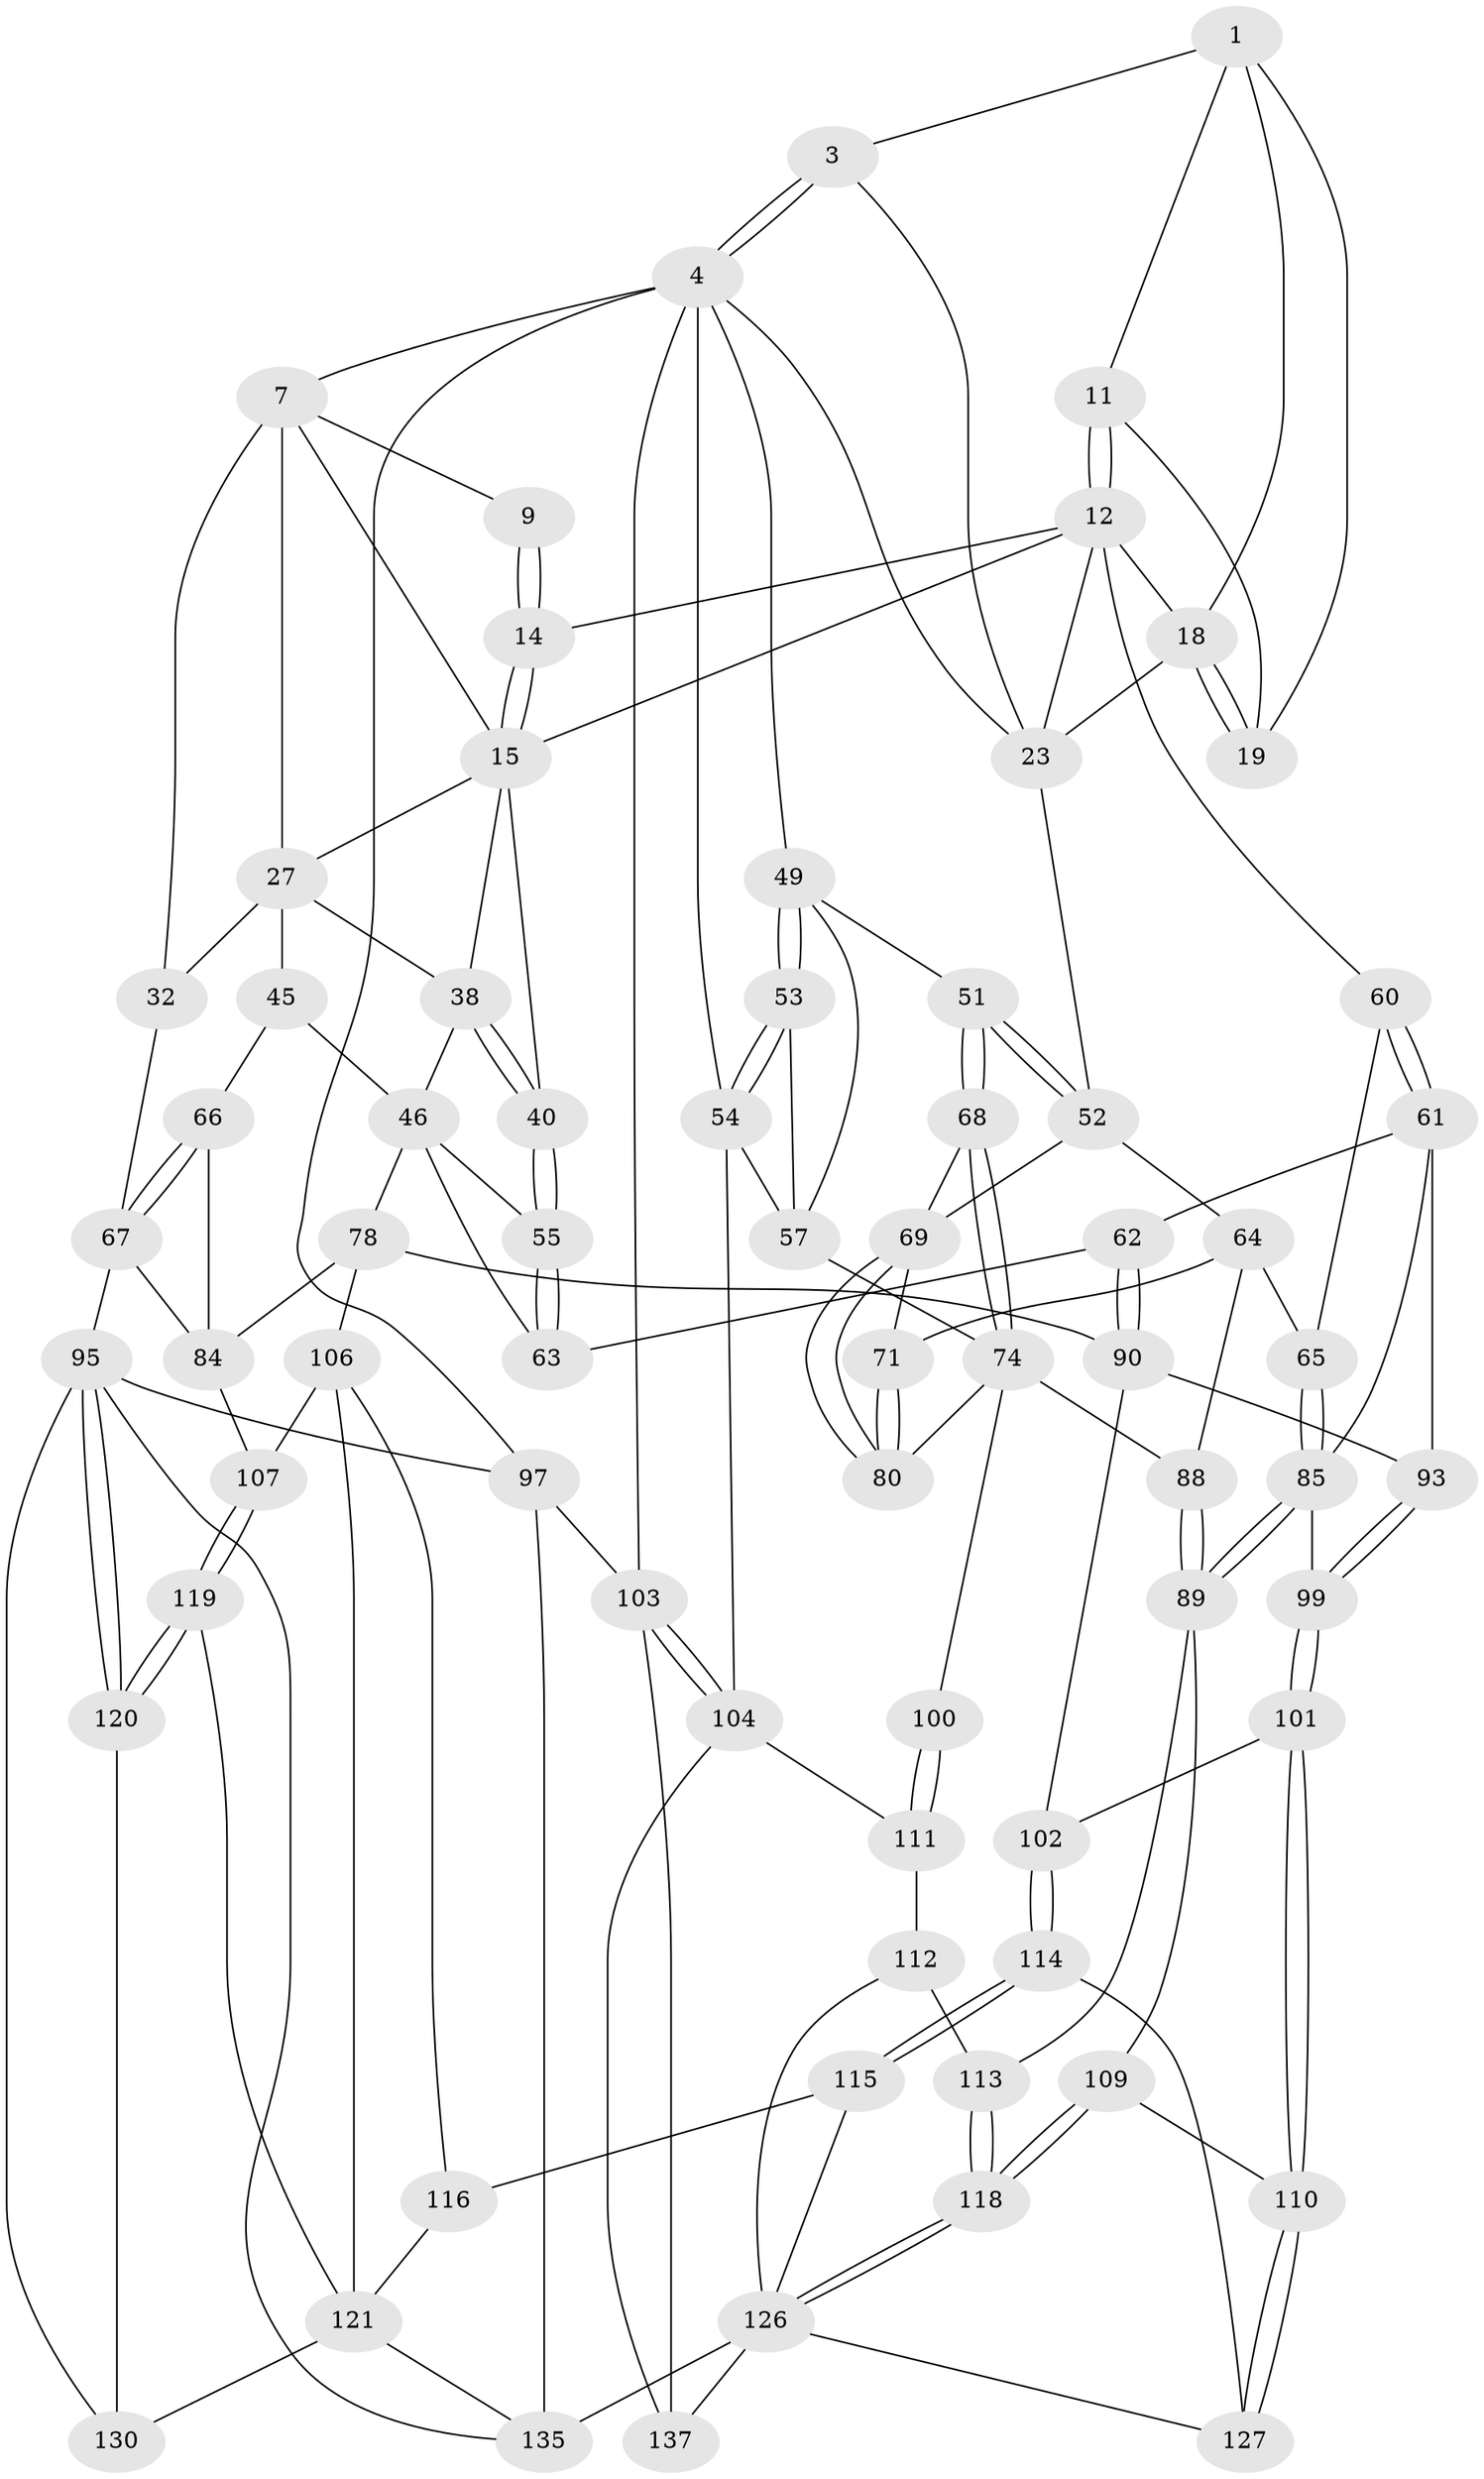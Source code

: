 // original degree distribution, {3: 0.013888888888888888, 4: 0.2361111111111111, 6: 0.2222222222222222, 5: 0.5277777777777778}
// Generated by graph-tools (version 1.1) at 2025/16/03/09/25 04:16:52]
// undirected, 72 vertices, 166 edges
graph export_dot {
graph [start="1"]
  node [color=gray90,style=filled];
  1 [pos="+0.6199120155066673+0",super="+2+10"];
  3 [pos="+1+0"];
  4 [pos="+1+0",super="+5+44"];
  7 [pos="+0.002891808215537275+0",super="+8+22"];
  9 [pos="+0.5748101522123807+0"];
  11 [pos="+0.6119673971857361+0.014442651687281226",super="+20"];
  12 [pos="+0.51548249240985+0.09838291633617417",super="+13"];
  14 [pos="+0.5063063970591486+0.0991172263925179"];
  15 [pos="+0.47318426095152694+0.11950987589236425",super="+16+37"];
  18 [pos="+0.6961110780741078+0.12157524416642869",super="+24"];
  19 [pos="+0.6893749456971283+0.11640249220818648"];
  23 [pos="+0.7771839560500349+0.14920916860631878",super="+41"];
  27 [pos="+0.2028401776150778+0.15851196881833518",super="+28"];
  32 [pos="+0+0.23412947941938442",super="+34"];
  38 [pos="+0.28841048609186476+0.23469544284334262",super="+39"];
  40 [pos="+0.38442138212247307+0.2853334017783603"];
  45 [pos="+0.06777527619235674+0.29386335679479086",super="+48"];
  46 [pos="+0.20826296396696112+0.375708194218047",super="+47+56"];
  49 [pos="+0.8880488671739953+0.23275351871734853",super="+50"];
  51 [pos="+0.8065831210818603+0.36447282815175"];
  52 [pos="+0.7530414582507661+0.3155044943650562",super="+58"];
  53 [pos="+1+0.299838247210108"];
  54 [pos="+1+0.28898523541143434",super="+75"];
  55 [pos="+0.3792652745304631+0.40936583762355755"];
  57 [pos="+0.9338608351166476+0.3967920598759159",super="+73"];
  60 [pos="+0.5041139350169576+0.41001950914873514"];
  61 [pos="+0.4289011382998408+0.4447695219545712",super="+87"];
  62 [pos="+0.4143711641838439+0.4414681652927959"];
  63 [pos="+0.39868263031325196+0.4305772767171764"];
  64 [pos="+0.6134100585209099+0.4244024172864259",super="+72"];
  65 [pos="+0.5685525029044407+0.4405616585231559"];
  66 [pos="+0.004198146057809405+0.47729162138545905"];
  67 [pos="+0+0.4724612048408307",super="+94"];
  68 [pos="+0.8090879207852152+0.396617494031963"];
  69 [pos="+0.8081932178038841+0.39711773938894696",super="+70"];
  71 [pos="+0.7014394564667406+0.5035085474377192"];
  74 [pos="+0.8191977766420643+0.40306571133699726",super="+81"];
  78 [pos="+0.2589407410044817+0.5903259150362062",super="+92+79"];
  80 [pos="+0.7352296217532176+0.49384997460780194"];
  84 [pos="+0.17037724957732583+0.5425381325482883",super="+105"];
  85 [pos="+0.568415492631408+0.5656058331628446",super="+86"];
  88 [pos="+0.6628374171013168+0.5820241028666647"];
  89 [pos="+0.6304819827524198+0.595871901833995",super="+108"];
  90 [pos="+0.34923510335862434+0.5605004330058897",super="+91"];
  93 [pos="+0.43951993911053666+0.5487956586972673"];
  95 [pos="+0+0.7965017497423997",super="+96"];
  97 [pos="+0+1"];
  99 [pos="+0.46984483009848294+0.6194802226293626"];
  100 [pos="+0.7925698750129506+0.6628552472087574"];
  101 [pos="+0.4442003442230395+0.6613532879543296"];
  102 [pos="+0.36503172634490627+0.6592001508319806"];
  103 [pos="+1+1"];
  104 [pos="+1+0.7276840376842365",super="+122"];
  106 [pos="+0.2535811707267098+0.6044049308811553",super="+117"];
  107 [pos="+0.08820355190544649+0.6769409143869481"];
  109 [pos="+0.509416216155617+0.7238538539815709"];
  110 [pos="+0.4794941220607842+0.7115742413670204"];
  111 [pos="+0.7860594488171219+0.681813162691719",super="+124"];
  112 [pos="+0.6675756109620301+0.7117848760050993",super="+125"];
  113 [pos="+0.6401954179067247+0.6770201860942369"];
  114 [pos="+0.3213734630422447+0.777341916769224"];
  115 [pos="+0.31642456718526846+0.7825520579971013"];
  116 [pos="+0.2876933451178225+0.7805246633122057"];
  118 [pos="+0.5526580169464559+0.7655863025216026"];
  119 [pos="+0.1485716375137976+0.7252666597625526"];
  120 [pos="+0.09103834459966775+0.8163346639095943"];
  121 [pos="+0.15440557661545815+0.7252926718029884",super="+128"];
  126 [pos="+0.6125467063105287+0.8854030390787311",super="+131"];
  127 [pos="+0.4353438413926031+0.7909764857026599"];
  130 [pos="+0.13610302115481615+0.8672714560905349"];
  135 [pos="+0.2741987881520535+0.9347493134417832",super="+136"];
  137 [pos="+0.6341218784588283+1",super="+140"];
  1 -- 18;
  1 -- 3;
  1 -- 11;
  1 -- 19;
  3 -- 4;
  3 -- 4;
  3 -- 23;
  4 -- 97;
  4 -- 103;
  4 -- 7 [weight=2];
  4 -- 54;
  4 -- 49;
  4 -- 23;
  7 -- 9;
  7 -- 32 [weight=2];
  7 -- 15 [weight=2];
  7 -- 27;
  9 -- 14;
  9 -- 14;
  11 -- 12 [weight=2];
  11 -- 12;
  11 -- 19;
  12 -- 18;
  12 -- 60;
  12 -- 23;
  12 -- 14;
  12 -- 15;
  14 -- 15;
  14 -- 15;
  15 -- 27;
  15 -- 38;
  15 -- 40;
  18 -- 19;
  18 -- 19;
  18 -- 23;
  23 -- 52 [weight=2];
  27 -- 45 [weight=2];
  27 -- 38;
  27 -- 32;
  32 -- 67;
  38 -- 40;
  38 -- 40;
  38 -- 46;
  40 -- 55;
  40 -- 55;
  45 -- 66;
  45 -- 46;
  46 -- 78 [weight=2];
  46 -- 63;
  46 -- 55;
  49 -- 53;
  49 -- 53;
  49 -- 51;
  49 -- 57;
  51 -- 52;
  51 -- 52;
  51 -- 68;
  51 -- 68;
  52 -- 64;
  52 -- 69;
  53 -- 54;
  53 -- 54;
  53 -- 57;
  54 -- 104;
  54 -- 57;
  55 -- 63;
  55 -- 63;
  57 -- 74 [weight=2];
  60 -- 61;
  60 -- 61;
  60 -- 65;
  61 -- 62;
  61 -- 93;
  61 -- 85;
  62 -- 63;
  62 -- 90;
  62 -- 90;
  64 -- 65;
  64 -- 88;
  64 -- 71;
  65 -- 85;
  65 -- 85;
  66 -- 67;
  66 -- 67;
  66 -- 84;
  67 -- 95;
  67 -- 84;
  68 -- 69;
  68 -- 74;
  68 -- 74;
  69 -- 80;
  69 -- 80;
  69 -- 71;
  71 -- 80;
  71 -- 80;
  74 -- 80;
  74 -- 100 [weight=2];
  74 -- 88;
  78 -- 106;
  78 -- 90;
  78 -- 84;
  84 -- 107;
  85 -- 89;
  85 -- 89;
  85 -- 99;
  88 -- 89;
  88 -- 89;
  89 -- 109;
  89 -- 113;
  90 -- 93;
  90 -- 102;
  93 -- 99;
  93 -- 99;
  95 -- 120;
  95 -- 120;
  95 -- 97;
  95 -- 130;
  95 -- 135;
  97 -- 103;
  97 -- 135;
  99 -- 101;
  99 -- 101;
  100 -- 111;
  100 -- 111;
  101 -- 102;
  101 -- 110;
  101 -- 110;
  102 -- 114;
  102 -- 114;
  103 -- 104;
  103 -- 104;
  103 -- 137;
  104 -- 137 [weight=2];
  104 -- 111;
  106 -- 107;
  106 -- 121;
  106 -- 116;
  107 -- 119;
  107 -- 119;
  109 -- 110;
  109 -- 118;
  109 -- 118;
  110 -- 127;
  110 -- 127;
  111 -- 112 [weight=2];
  112 -- 113;
  112 -- 126;
  113 -- 118;
  113 -- 118;
  114 -- 115;
  114 -- 115;
  114 -- 127;
  115 -- 116;
  115 -- 126;
  116 -- 121;
  118 -- 126;
  118 -- 126;
  119 -- 120;
  119 -- 120;
  119 -- 121;
  120 -- 130;
  121 -- 130;
  121 -- 135;
  126 -- 135 [weight=3];
  126 -- 137 [weight=2];
  126 -- 127;
}
